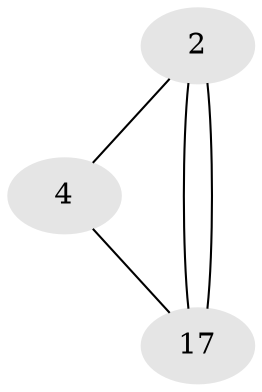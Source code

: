 // Generated by graph-tools (version 1.1) at 2025/46/02/15/25 05:46:28]
// undirected, 3 vertices, 4 edges
graph export_dot {
graph [start="1"]
  node [color=gray90,style=filled];
  2 [super="+1+3+5+6+9+12+13+15+16"];
  4 [super="+3+5+7+10+12+14+20"];
  17 [super="+19"];
  2 -- 4;
  2 -- 17;
  2 -- 17;
  4 -- 17;
}
